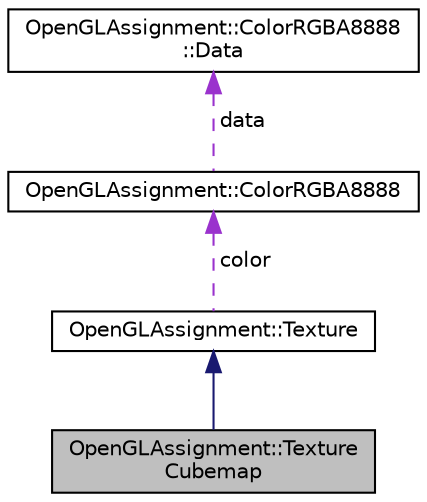 digraph "OpenGLAssignment::TextureCubemap"
{
 // LATEX_PDF_SIZE
  edge [fontname="Helvetica",fontsize="10",labelfontname="Helvetica",labelfontsize="10"];
  node [fontname="Helvetica",fontsize="10",shape=record];
  Node1 [label="OpenGLAssignment::Texture\lCubemap",height=0.2,width=0.4,color="black", fillcolor="grey75", style="filled", fontcolor="black",tooltip=" "];
  Node2 -> Node1 [dir="back",color="midnightblue",fontsize="10",style="solid",fontname="Helvetica"];
  Node2 [label="OpenGLAssignment::Texture",height=0.2,width=0.4,color="black", fillcolor="white", style="filled",URL="$class_open_g_l_assignment_1_1_texture.html",tooltip=" "];
  Node3 -> Node2 [dir="back",color="darkorchid3",fontsize="10",style="dashed",label=" color" ,fontname="Helvetica"];
  Node3 [label="OpenGLAssignment::ColorRGBA8888",height=0.2,width=0.4,color="black", fillcolor="white", style="filled",URL="$class_open_g_l_assignment_1_1_color_r_g_b_a8888.html",tooltip=" "];
  Node4 -> Node3 [dir="back",color="darkorchid3",fontsize="10",style="dashed",label=" data" ,fontname="Helvetica"];
  Node4 [label="OpenGLAssignment::ColorRGBA8888\l::Data",height=0.2,width=0.4,color="black", fillcolor="white", style="filled",URL="$union_open_g_l_assignment_1_1_color_r_g_b_a8888_1_1_data.html",tooltip=" "];
}
